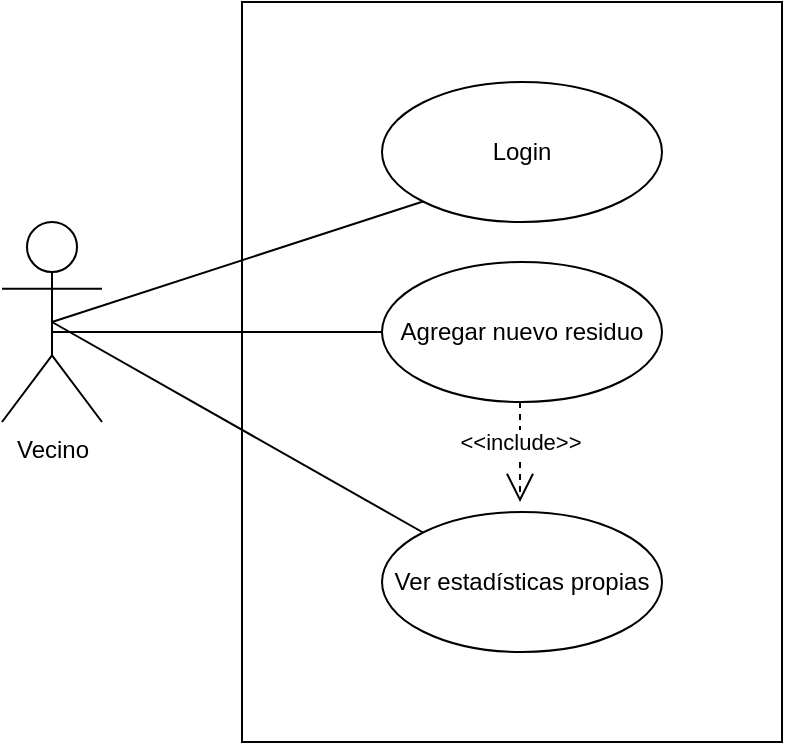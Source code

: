 <mxfile version="10.6.7" type="google"><diagram id="YUgGQBbdz36JuP0AVWqz" name="Page-1"><mxGraphModel dx="914" dy="616" grid="1" gridSize="10" guides="1" tooltips="1" connect="1" arrows="1" fold="1" page="1" pageScale="1" pageWidth="827" pageHeight="1169" math="0" shadow="0"><root><mxCell id="0"/><mxCell id="1" parent="0"/><mxCell id="NO6iqLPyUsAl54Tu9wG_-1" value="Vecino&lt;br&gt;&lt;br&gt;" style="shape=umlActor;verticalLabelPosition=bottom;labelBackgroundColor=#ffffff;verticalAlign=top;html=1;outlineConnect=0;" parent="1" vertex="1"><mxGeometry x="170" y="190" width="50" height="100" as="geometry"/></mxCell><mxCell id="NO6iqLPyUsAl54Tu9wG_-11" value="Login" style="ellipse;whiteSpace=wrap;html=1;" parent="1" vertex="1"><mxGeometry x="360" y="120" width="140" height="70" as="geometry"/></mxCell><mxCell id="NO6iqLPyUsAl54Tu9wG_-12" value="Agregar nuevo residuo&lt;br&gt;" style="ellipse;whiteSpace=wrap;html=1;" parent="1" vertex="1"><mxGeometry x="360" y="210" width="140" height="70" as="geometry"/></mxCell><mxCell id="NO6iqLPyUsAl54Tu9wG_-13" value="Ver estadísticas propias" style="ellipse;whiteSpace=wrap;html=1;" parent="1" vertex="1"><mxGeometry x="360" y="335" width="140" height="70" as="geometry"/></mxCell><mxCell id="NO6iqLPyUsAl54Tu9wG_-19" value="" style="endArrow=none;html=1;entryX=0;entryY=1;entryDx=0;entryDy=0;exitX=0.5;exitY=0.5;exitDx=0;exitDy=0;exitPerimeter=0;" parent="1" source="NO6iqLPyUsAl54Tu9wG_-1" target="NO6iqLPyUsAl54Tu9wG_-11" edge="1"><mxGeometry width="50" height="50" relative="1" as="geometry"><mxPoint x="250" y="240" as="sourcePoint"/><mxPoint x="295" y="195" as="targetPoint"/></mxGeometry></mxCell><mxCell id="NO6iqLPyUsAl54Tu9wG_-21" value="" style="endArrow=none;html=1;entryX=0;entryY=0.5;entryDx=0;entryDy=0;" parent="1" target="NO6iqLPyUsAl54Tu9wG_-12" edge="1"><mxGeometry width="50" height="50" relative="1" as="geometry"><mxPoint x="195" y="245" as="sourcePoint"/><mxPoint x="250" y="470" as="targetPoint"/></mxGeometry></mxCell><mxCell id="NO6iqLPyUsAl54Tu9wG_-25" value="&amp;lt;&amp;lt;include&amp;gt;&amp;gt;" style="endArrow=open;endSize=12;dashed=1;html=1;" parent="1" edge="1"><mxGeometry x="-0.2" width="160" relative="1" as="geometry"><mxPoint x="429" y="280" as="sourcePoint"/><mxPoint x="429" y="330" as="targetPoint"/><mxPoint as="offset"/></mxGeometry></mxCell><mxCell id="NO6iqLPyUsAl54Tu9wG_-26" value="" style="rounded=0;whiteSpace=wrap;html=1;fillColor=none;" parent="1" vertex="1"><mxGeometry x="290" y="80" width="270" height="370" as="geometry"/></mxCell><mxCell id="NO6iqLPyUsAl54Tu9wG_-27" value="" style="endArrow=none;html=1;entryX=0;entryY=0;entryDx=0;entryDy=0;exitX=0.5;exitY=0.5;exitDx=0;exitDy=0;exitPerimeter=0;" parent="1" source="NO6iqLPyUsAl54Tu9wG_-1" target="NO6iqLPyUsAl54Tu9wG_-13" edge="1"><mxGeometry width="50" height="50" relative="1" as="geometry"><mxPoint x="200" y="250" as="sourcePoint"/><mxPoint x="383" y="260" as="targetPoint"/></mxGeometry></mxCell></root></mxGraphModel></diagram></mxfile>